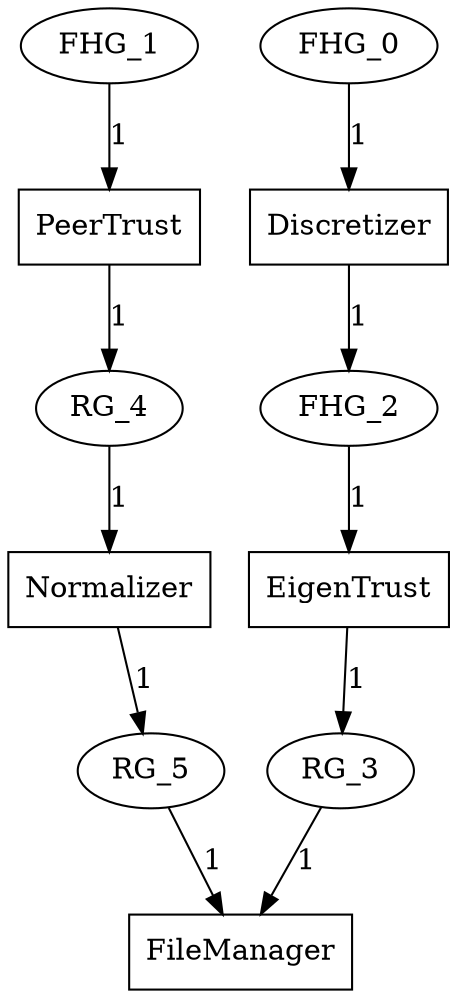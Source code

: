 digraph G {Discretizer[shape=box];FHG_0 -> Discretizer[label="1"];Discretizer[shape=box];Discretizer -> FHG_2[label="1"];EigenTrust[shape=box];FHG_2 -> EigenTrust[label="1"];EigenTrust[shape=box];EigenTrust -> RG_3[label="1"];PeerTrust[shape=box];FHG_1 -> PeerTrust[label="1"];PeerTrust[shape=box];PeerTrust -> RG_4[label="1"];Normalizer[shape=box];RG_4 -> Normalizer[label="1"];Normalizer[shape=box];Normalizer -> RG_5[label="1"];FileManager[shape=box];RG_3 -> FileManager[label="1"];FileManager[shape=box];RG_5 -> FileManager[label="1"];}